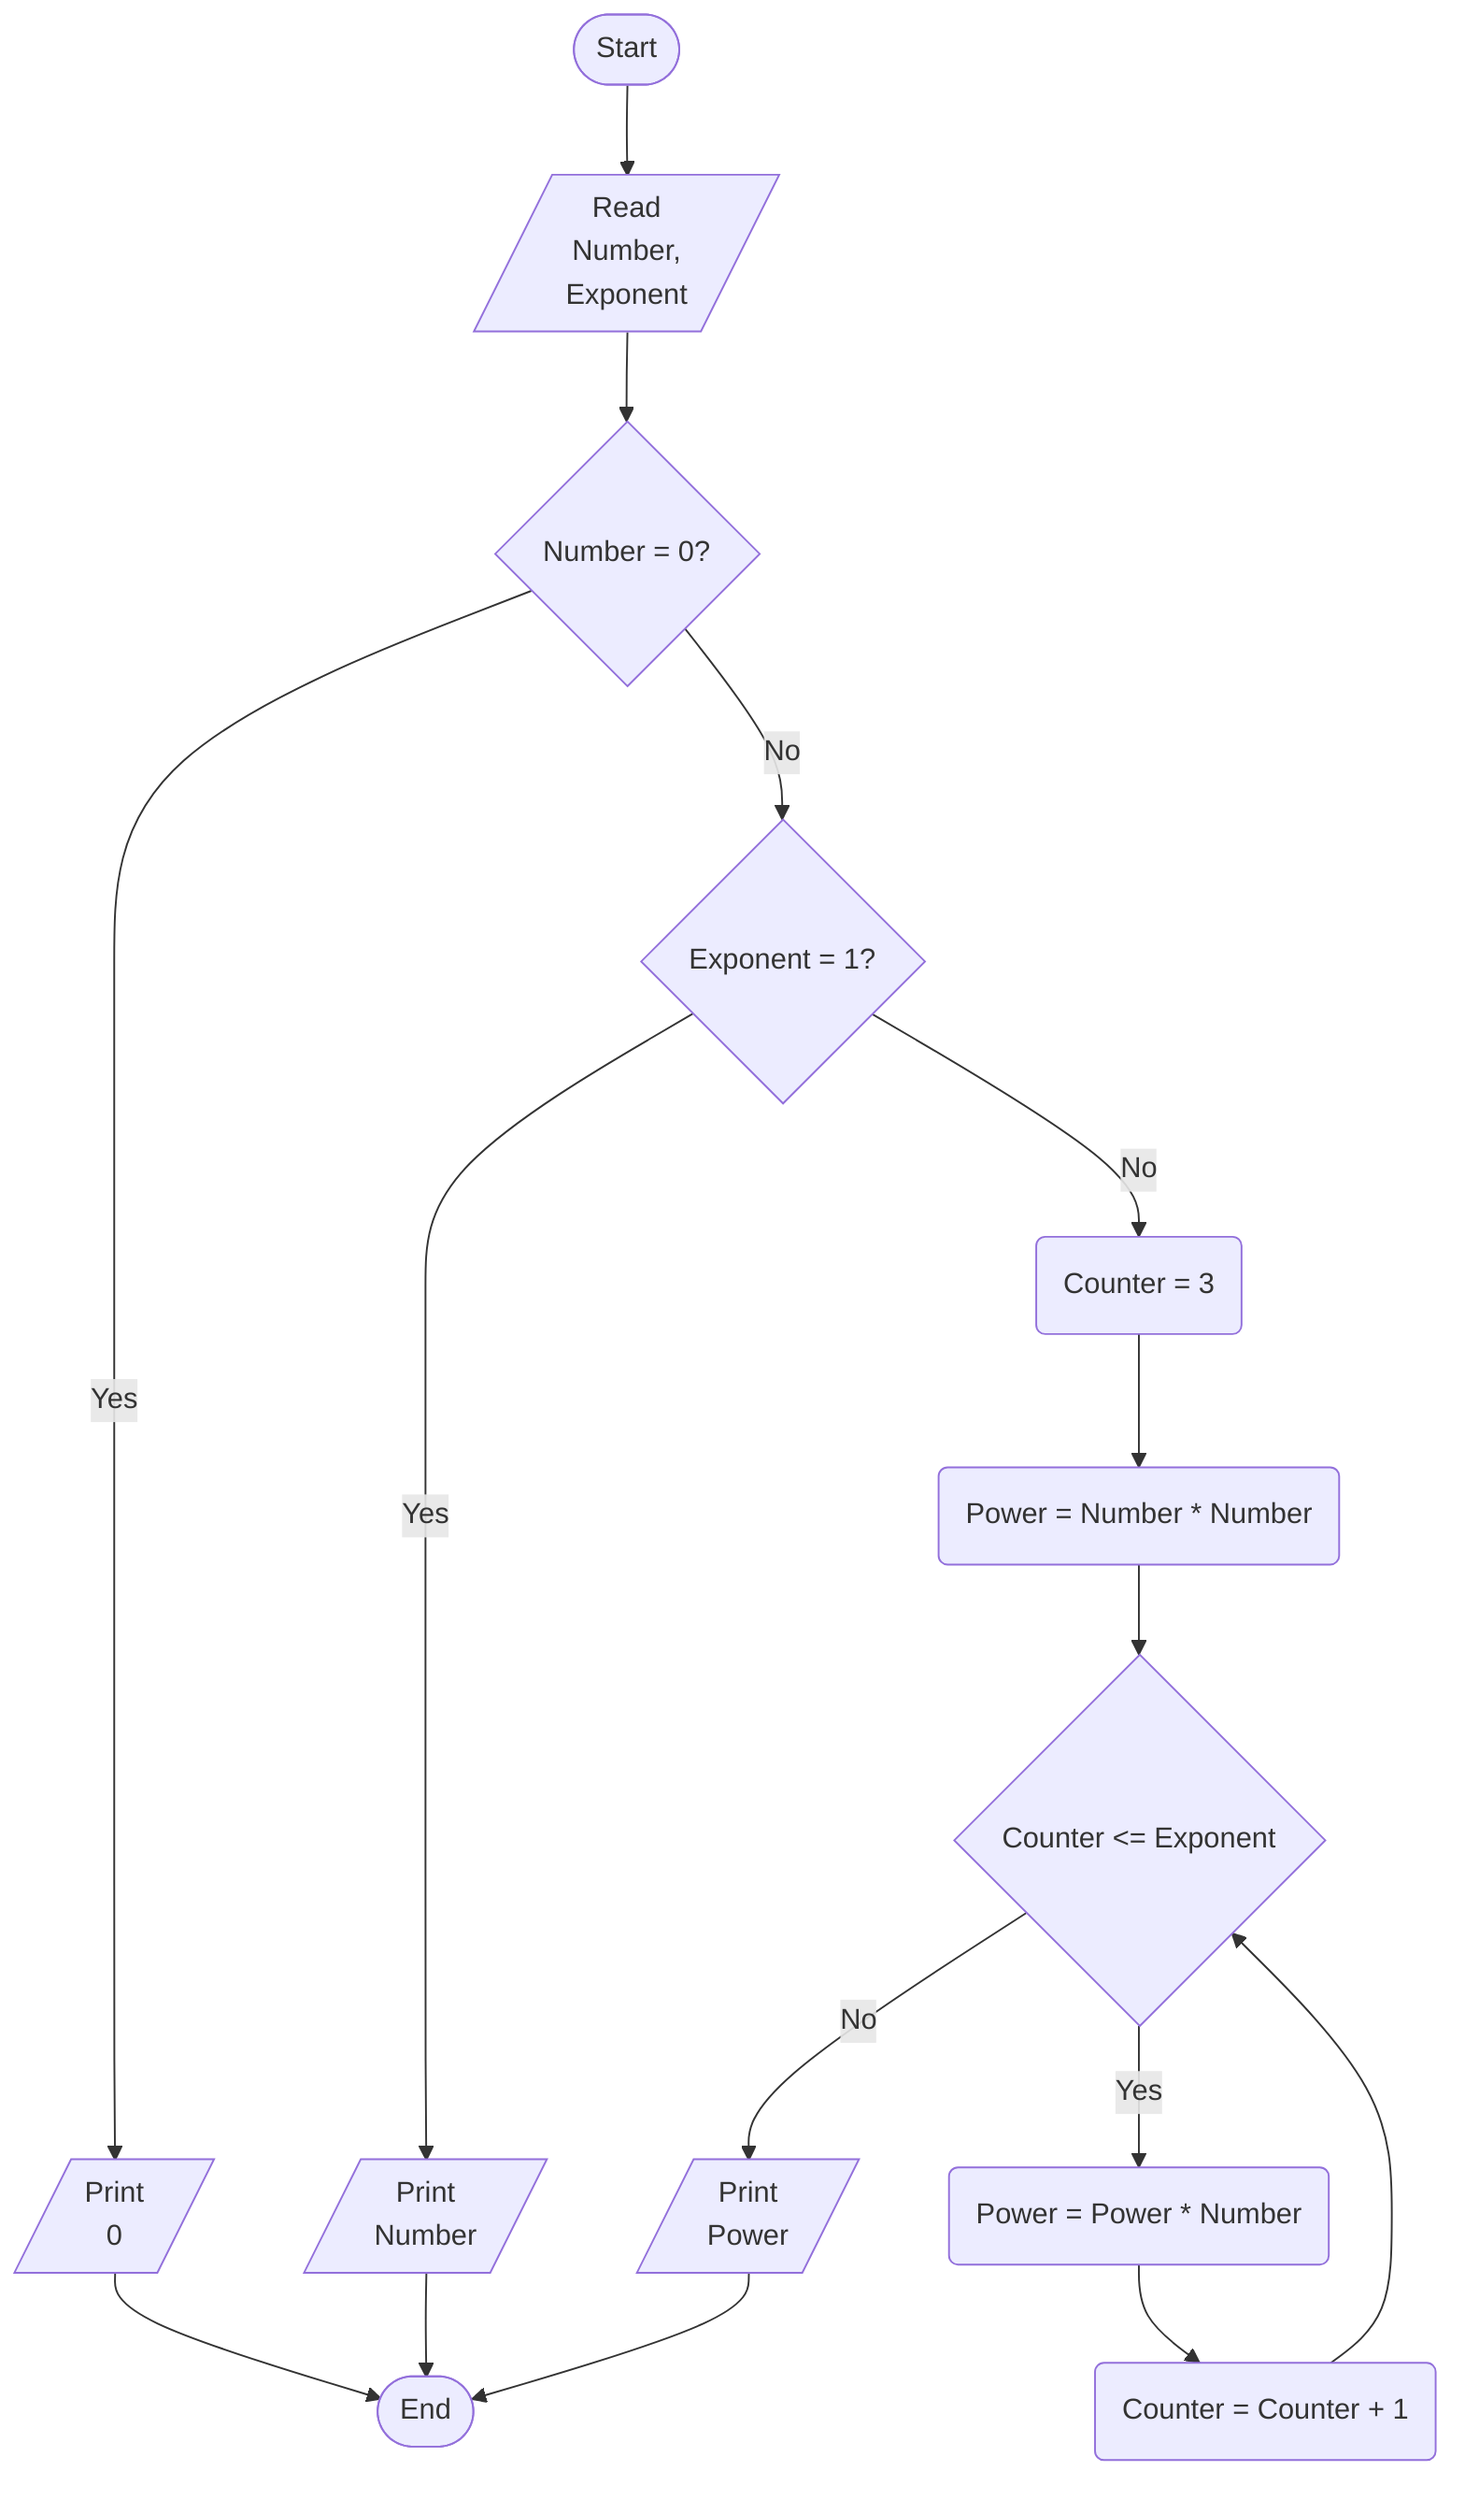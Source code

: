 %% Write a program to ask the user to enter
%% • Number
%% • Exponent
%% Then print the Number^Exponent
%% Steps
%% Step 1: Ask the user to enter (Number, Exponent)
%% Step 2: If Number = 0 then Print 0
%% Step 3: If Exponent = 1 then Print Number
%% Step 4: Counter = 2
%% Step 5: Power = Number * Number
%% Step 6: Recursion (Power = Power * Number) if Counter less than and equal Exponent, from 2 to Exponent
%% Step 7: Print Power

flowchart TD
    Start([Start])
    ReadNumberAndExponent[/Read\nNumber,\nExponent/]
    IsNumberEqualTo0{Number = 0?}
    Print0[/Print\n0/]
    IsExponentEqualTo1{Exponent = 1?}
    PrintNumber[/Print\nNumber/]
    Counter(Counter = 3)
    Power(Power = Number * Number)
    IsCounterLessThanAndEqualExponent{Counter <= Exponent}
    IncreasePower(Power = Power * Number)
    IncreaseCounter(Counter = Counter + 1)
    PrintPower[/Print\nPower/]
    End([End])
    Start --> ReadNumberAndExponent --> IsNumberEqualTo0 -- Yes --> Print0 --> End
    IsNumberEqualTo0 -- No --> IsExponentEqualTo1 -- Yes --> PrintNumber --> End
    IsExponentEqualTo1 -- No --> Counter --> Power --> IsCounterLessThanAndEqualExponent -- Yes --> IncreasePower --> IncreaseCounter --> IsCounterLessThanAndEqualExponent
    IsCounterLessThanAndEqualExponent -- No --> PrintPower --> End